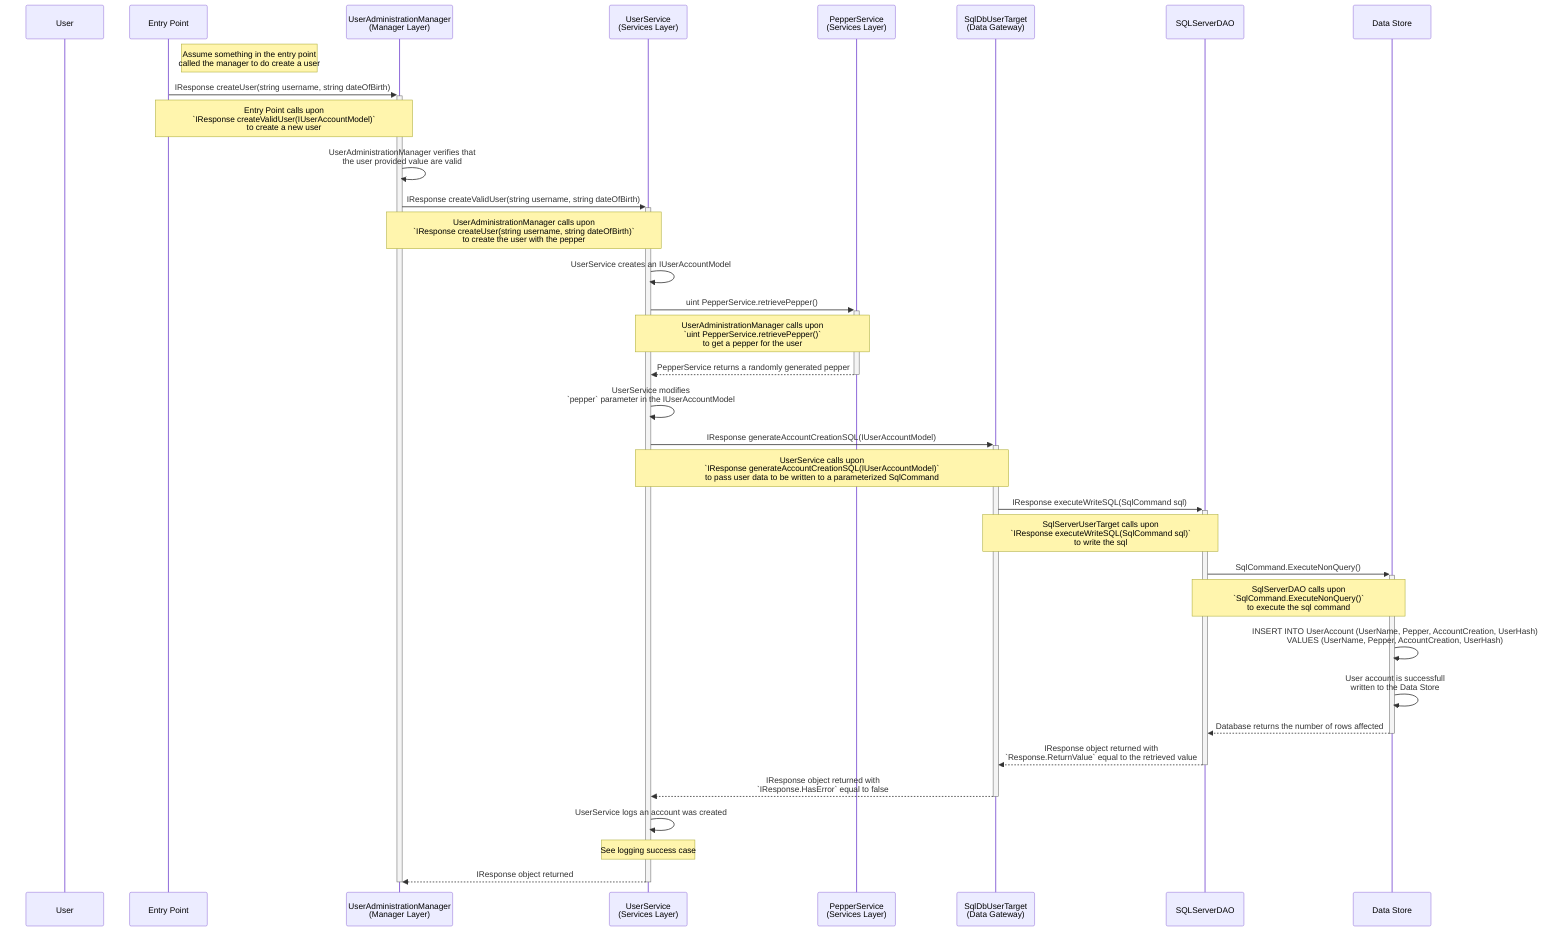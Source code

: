 sequenceDiagram
participant u as User
participant e as Entry Point
participant usm as UserAdministrationManager<br>(Manager Layer)
participant uc as UserService<br>(Services Layer)
participant ss as PepperService<br>(Services Layer)
participant dg as SqlDbUserTarget<br>(Data Gateway)
participant da as SQLServerDAO
participant ds as Data Store

Note Right of e: Assume something in the entry point<br>called the manager to do create a user
e->>+usm: IResponse createUser(string username, string dateOfBirth)
    Note over e,usm: Entry Point calls upon<br>`IResponse createValidUser(IUserAccountModel)`<br>to create a new user

usm->>usm: UserAdministrationManager verifies that<br>the user provided value  are valid

usm->>+uc: IResponse createValidUser(string username, string dateOfBirth)
    Note over usm,uc: UserAdministrationManager calls upon<br>`IResponse createUser(string username, string dateOfBirth)`<br>to create the user with the pepper

uc->>uc: UserService creates an IUserAccountModel

uc->>+ss: uint PepperService.retrievePepper()
    Note over uc,ss: UserAdministrationManager calls upon<br>`uint PepperService.retrievePepper()`<br>to get a pepper for the user
ss-->>-uc: PepperService returns a randomly generated pepper

uc->>uc: UserService modifies<br>`pepper` parameter in the IUserAccountModel

uc->>+dg: IResponse generateAccountCreationSQL(IUserAccountModel)
    Note over uc,dg: UserService calls upon<br>`IResponse generateAccountCreationSQL(IUserAccountModel)`<br>to pass user data to be written to a parameterized SqlCommand

dg->>+da: IResponse executeWriteSQL(SqlCommand sql)
    Note over dg,da: SqlServerUserTarget calls upon<br>`IResponse executeWriteSQL(SqlCommand sql)`<br>to write the sql

da->>+ds: SqlCommand.ExecuteNonQuery()
    Note over da,ds: SqlServerDAO calls upon<br>`SqlCommand.ExecuteNonQuery()`<br>to execute the sql command

ds->>ds: INSERT INTO UserAccount (UserName, Pepper, AccountCreation, UserHash)<br> VALUES (UserName, Pepper, AccountCreation, UserHash)

ds->>ds: User account is successfull<br>written to the Data Store

ds-->>-da: Database returns the number of rows affected

da-->>-dg: IResponse object returned with<br>`Response.ReturnValue` equal to the retrieved value

dg-->>-uc: IResponse object returned with<br>`IResponse.HasError` equal to false

uc->>uc: UserService logs an account was created
    Note over uc,uc: See logging success case

uc-->>-usm: IResponse object returned

deactivate usm